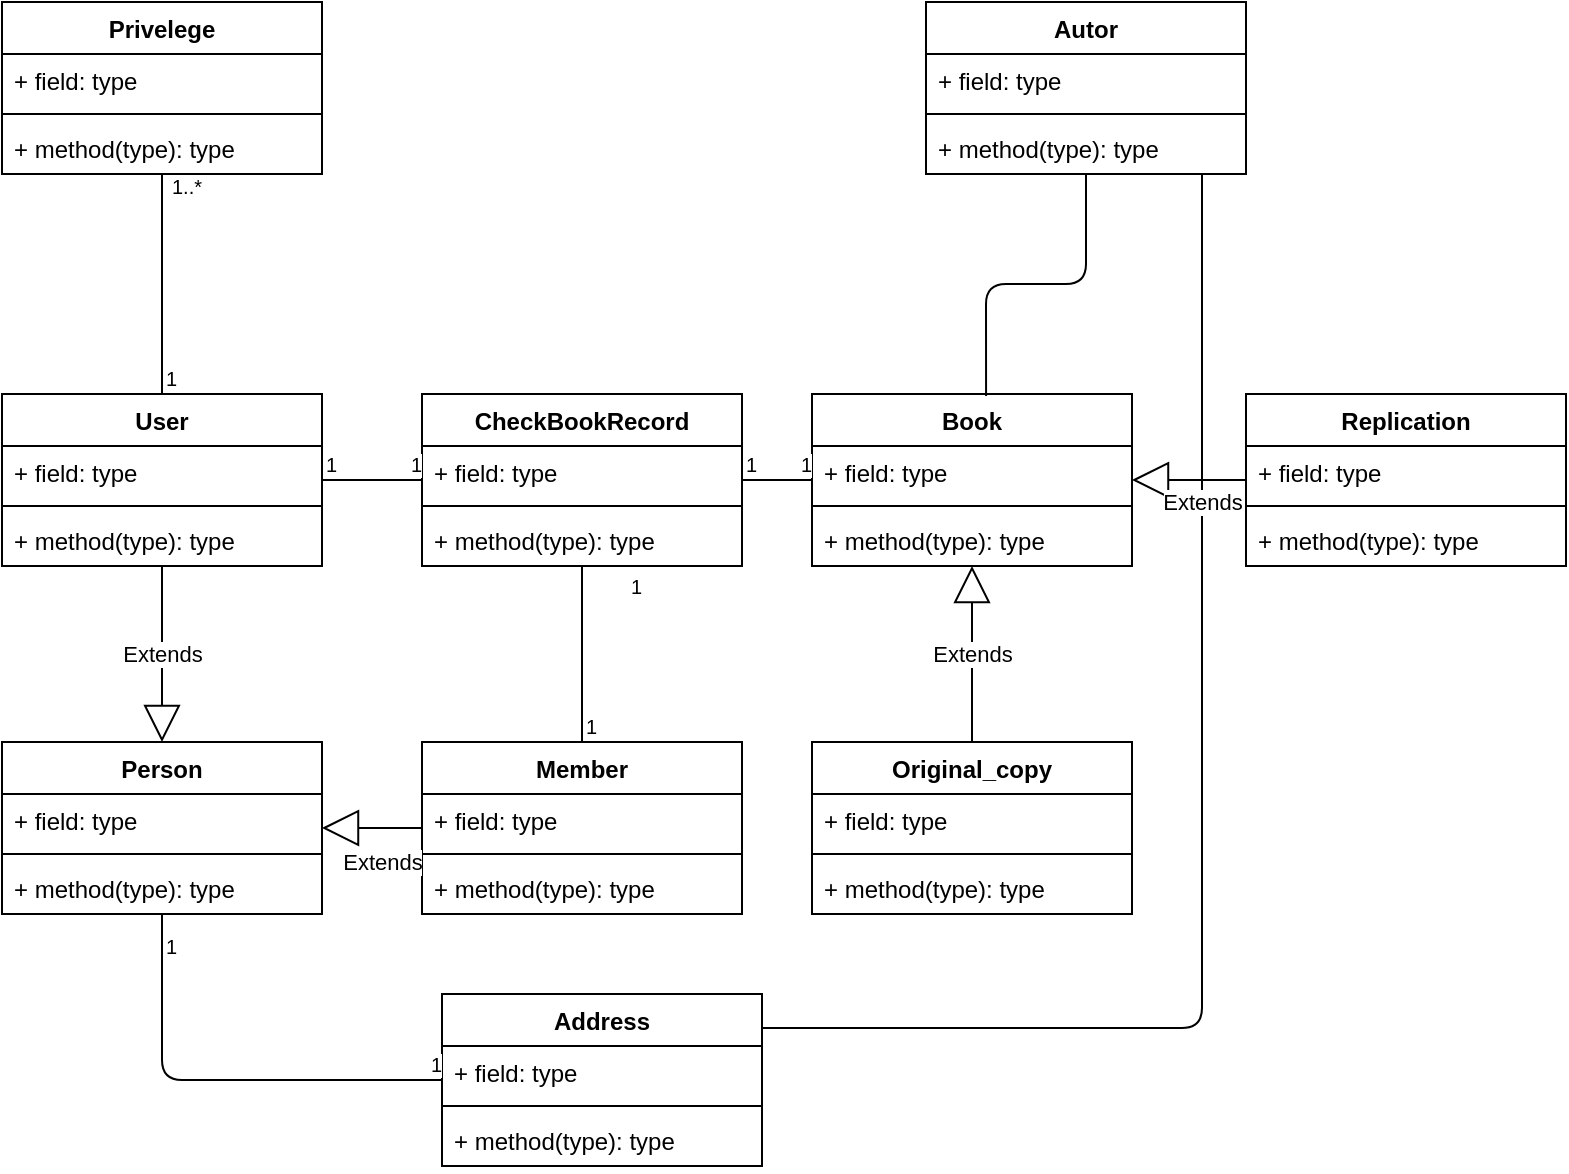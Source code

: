 <mxfile version="10.7.4" type="github"><diagram id="iXSFMXbiOs3qlZJm6Xzc" name="Page-1"><mxGraphModel dx="758" dy="402" grid="1" gridSize="10" guides="1" tooltips="1" connect="1" arrows="1" fold="1" page="1" pageScale="1" pageWidth="850" pageHeight="1100" math="0" shadow="0"><root><mxCell id="0"/><mxCell id="1" parent="0"/><mxCell id="MIeeI1GsHasWqm7fxkSZ-1" value="Privelege" style="swimlane;fontStyle=1;align=center;verticalAlign=top;childLayout=stackLayout;horizontal=1;startSize=26;horizontalStack=0;resizeParent=1;resizeParentMax=0;resizeLast=0;collapsible=1;marginBottom=0;" parent="1" vertex="1"><mxGeometry x="20" y="20" width="160" height="86" as="geometry"/></mxCell><mxCell id="MIeeI1GsHasWqm7fxkSZ-2" value="+ field: type" style="text;strokeColor=none;fillColor=none;align=left;verticalAlign=top;spacingLeft=4;spacingRight=4;overflow=hidden;rotatable=0;points=[[0,0.5],[1,0.5]];portConstraint=eastwest;" parent="MIeeI1GsHasWqm7fxkSZ-1" vertex="1"><mxGeometry y="26" width="160" height="26" as="geometry"/></mxCell><mxCell id="MIeeI1GsHasWqm7fxkSZ-3" value="" style="line;strokeWidth=1;fillColor=none;align=left;verticalAlign=middle;spacingTop=-1;spacingLeft=3;spacingRight=3;rotatable=0;labelPosition=right;points=[];portConstraint=eastwest;" parent="MIeeI1GsHasWqm7fxkSZ-1" vertex="1"><mxGeometry y="52" width="160" height="8" as="geometry"/></mxCell><mxCell id="MIeeI1GsHasWqm7fxkSZ-4" value="+ method(type): type" style="text;strokeColor=none;fillColor=none;align=left;verticalAlign=top;spacingLeft=4;spacingRight=4;overflow=hidden;rotatable=0;points=[[0,0.5],[1,0.5]];portConstraint=eastwest;" parent="MIeeI1GsHasWqm7fxkSZ-1" vertex="1"><mxGeometry y="60" width="160" height="26" as="geometry"/></mxCell><mxCell id="MIeeI1GsHasWqm7fxkSZ-5" value="User" style="swimlane;fontStyle=1;align=center;verticalAlign=top;childLayout=stackLayout;horizontal=1;startSize=26;horizontalStack=0;resizeParent=1;resizeParentMax=0;resizeLast=0;collapsible=1;marginBottom=0;" parent="1" vertex="1"><mxGeometry x="20" y="216" width="160" height="86" as="geometry"/></mxCell><mxCell id="MIeeI1GsHasWqm7fxkSZ-6" value="+ field: type" style="text;strokeColor=none;fillColor=none;align=left;verticalAlign=top;spacingLeft=4;spacingRight=4;overflow=hidden;rotatable=0;points=[[0,0.5],[1,0.5]];portConstraint=eastwest;" parent="MIeeI1GsHasWqm7fxkSZ-5" vertex="1"><mxGeometry y="26" width="160" height="26" as="geometry"/></mxCell><mxCell id="MIeeI1GsHasWqm7fxkSZ-7" value="" style="line;strokeWidth=1;fillColor=none;align=left;verticalAlign=middle;spacingTop=-1;spacingLeft=3;spacingRight=3;rotatable=0;labelPosition=right;points=[];portConstraint=eastwest;" parent="MIeeI1GsHasWqm7fxkSZ-5" vertex="1"><mxGeometry y="52" width="160" height="8" as="geometry"/></mxCell><mxCell id="MIeeI1GsHasWqm7fxkSZ-8" value="+ method(type): type" style="text;strokeColor=none;fillColor=none;align=left;verticalAlign=top;spacingLeft=4;spacingRight=4;overflow=hidden;rotatable=0;points=[[0,0.5],[1,0.5]];portConstraint=eastwest;" parent="MIeeI1GsHasWqm7fxkSZ-5" vertex="1"><mxGeometry y="60" width="160" height="26" as="geometry"/></mxCell><mxCell id="MIeeI1GsHasWqm7fxkSZ-9" value="Person" style="swimlane;fontStyle=1;align=center;verticalAlign=top;childLayout=stackLayout;horizontal=1;startSize=26;horizontalStack=0;resizeParent=1;resizeParentMax=0;resizeLast=0;collapsible=1;marginBottom=0;" parent="1" vertex="1"><mxGeometry x="20" y="390" width="160" height="86" as="geometry"/></mxCell><mxCell id="MIeeI1GsHasWqm7fxkSZ-10" value="+ field: type" style="text;strokeColor=none;fillColor=none;align=left;verticalAlign=top;spacingLeft=4;spacingRight=4;overflow=hidden;rotatable=0;points=[[0,0.5],[1,0.5]];portConstraint=eastwest;" parent="MIeeI1GsHasWqm7fxkSZ-9" vertex="1"><mxGeometry y="26" width="160" height="26" as="geometry"/></mxCell><mxCell id="MIeeI1GsHasWqm7fxkSZ-11" value="" style="line;strokeWidth=1;fillColor=none;align=left;verticalAlign=middle;spacingTop=-1;spacingLeft=3;spacingRight=3;rotatable=0;labelPosition=right;points=[];portConstraint=eastwest;" parent="MIeeI1GsHasWqm7fxkSZ-9" vertex="1"><mxGeometry y="52" width="160" height="8" as="geometry"/></mxCell><mxCell id="MIeeI1GsHasWqm7fxkSZ-12" value="+ method(type): type" style="text;strokeColor=none;fillColor=none;align=left;verticalAlign=top;spacingLeft=4;spacingRight=4;overflow=hidden;rotatable=0;points=[[0,0.5],[1,0.5]];portConstraint=eastwest;" parent="MIeeI1GsHasWqm7fxkSZ-9" vertex="1"><mxGeometry y="60" width="160" height="26" as="geometry"/></mxCell><mxCell id="MIeeI1GsHasWqm7fxkSZ-13" value="Address" style="swimlane;fontStyle=1;align=center;verticalAlign=top;childLayout=stackLayout;horizontal=1;startSize=26;horizontalStack=0;resizeParent=1;resizeParentMax=0;resizeLast=0;collapsible=1;marginBottom=0;" parent="1" vertex="1"><mxGeometry x="240" y="516" width="160" height="86" as="geometry"/></mxCell><mxCell id="MIeeI1GsHasWqm7fxkSZ-14" value="+ field: type" style="text;strokeColor=none;fillColor=none;align=left;verticalAlign=top;spacingLeft=4;spacingRight=4;overflow=hidden;rotatable=0;points=[[0,0.5],[1,0.5]];portConstraint=eastwest;" parent="MIeeI1GsHasWqm7fxkSZ-13" vertex="1"><mxGeometry y="26" width="160" height="26" as="geometry"/></mxCell><mxCell id="MIeeI1GsHasWqm7fxkSZ-15" value="" style="line;strokeWidth=1;fillColor=none;align=left;verticalAlign=middle;spacingTop=-1;spacingLeft=3;spacingRight=3;rotatable=0;labelPosition=right;points=[];portConstraint=eastwest;" parent="MIeeI1GsHasWqm7fxkSZ-13" vertex="1"><mxGeometry y="52" width="160" height="8" as="geometry"/></mxCell><mxCell id="MIeeI1GsHasWqm7fxkSZ-16" value="+ method(type): type" style="text;strokeColor=none;fillColor=none;align=left;verticalAlign=top;spacingLeft=4;spacingRight=4;overflow=hidden;rotatable=0;points=[[0,0.5],[1,0.5]];portConstraint=eastwest;" parent="MIeeI1GsHasWqm7fxkSZ-13" vertex="1"><mxGeometry y="60" width="160" height="26" as="geometry"/></mxCell><mxCell id="MIeeI1GsHasWqm7fxkSZ-17" value="CheckBookRecord" style="swimlane;fontStyle=1;align=center;verticalAlign=top;childLayout=stackLayout;horizontal=1;startSize=26;horizontalStack=0;resizeParent=1;resizeParentMax=0;resizeLast=0;collapsible=1;marginBottom=0;" parent="1" vertex="1"><mxGeometry x="230" y="216" width="160" height="86" as="geometry"/></mxCell><mxCell id="MIeeI1GsHasWqm7fxkSZ-18" value="+ field: type" style="text;strokeColor=none;fillColor=none;align=left;verticalAlign=top;spacingLeft=4;spacingRight=4;overflow=hidden;rotatable=0;points=[[0,0.5],[1,0.5]];portConstraint=eastwest;" parent="MIeeI1GsHasWqm7fxkSZ-17" vertex="1"><mxGeometry y="26" width="160" height="26" as="geometry"/></mxCell><mxCell id="MIeeI1GsHasWqm7fxkSZ-19" value="" style="line;strokeWidth=1;fillColor=none;align=left;verticalAlign=middle;spacingTop=-1;spacingLeft=3;spacingRight=3;rotatable=0;labelPosition=right;points=[];portConstraint=eastwest;" parent="MIeeI1GsHasWqm7fxkSZ-17" vertex="1"><mxGeometry y="52" width="160" height="8" as="geometry"/></mxCell><mxCell id="MIeeI1GsHasWqm7fxkSZ-20" value="+ method(type): type" style="text;strokeColor=none;fillColor=none;align=left;verticalAlign=top;spacingLeft=4;spacingRight=4;overflow=hidden;rotatable=0;points=[[0,0.5],[1,0.5]];portConstraint=eastwest;" parent="MIeeI1GsHasWqm7fxkSZ-17" vertex="1"><mxGeometry y="60" width="160" height="26" as="geometry"/></mxCell><mxCell id="MIeeI1GsHasWqm7fxkSZ-21" value="Member" style="swimlane;fontStyle=1;align=center;verticalAlign=top;childLayout=stackLayout;horizontal=1;startSize=26;horizontalStack=0;resizeParent=1;resizeParentMax=0;resizeLast=0;collapsible=1;marginBottom=0;" parent="1" vertex="1"><mxGeometry x="230" y="390" width="160" height="86" as="geometry"/></mxCell><mxCell id="MIeeI1GsHasWqm7fxkSZ-22" value="+ field: type" style="text;strokeColor=none;fillColor=none;align=left;verticalAlign=top;spacingLeft=4;spacingRight=4;overflow=hidden;rotatable=0;points=[[0,0.5],[1,0.5]];portConstraint=eastwest;" parent="MIeeI1GsHasWqm7fxkSZ-21" vertex="1"><mxGeometry y="26" width="160" height="26" as="geometry"/></mxCell><mxCell id="MIeeI1GsHasWqm7fxkSZ-23" value="" style="line;strokeWidth=1;fillColor=none;align=left;verticalAlign=middle;spacingTop=-1;spacingLeft=3;spacingRight=3;rotatable=0;labelPosition=right;points=[];portConstraint=eastwest;" parent="MIeeI1GsHasWqm7fxkSZ-21" vertex="1"><mxGeometry y="52" width="160" height="8" as="geometry"/></mxCell><mxCell id="MIeeI1GsHasWqm7fxkSZ-24" value="+ method(type): type" style="text;strokeColor=none;fillColor=none;align=left;verticalAlign=top;spacingLeft=4;spacingRight=4;overflow=hidden;rotatable=0;points=[[0,0.5],[1,0.5]];portConstraint=eastwest;" parent="MIeeI1GsHasWqm7fxkSZ-21" vertex="1"><mxGeometry y="60" width="160" height="26" as="geometry"/></mxCell><mxCell id="MIeeI1GsHasWqm7fxkSZ-25" value="Book" style="swimlane;fontStyle=1;align=center;verticalAlign=top;childLayout=stackLayout;horizontal=1;startSize=26;horizontalStack=0;resizeParent=1;resizeParentMax=0;resizeLast=0;collapsible=1;marginBottom=0;" parent="1" vertex="1"><mxGeometry x="425" y="216" width="160" height="86" as="geometry"/></mxCell><mxCell id="MIeeI1GsHasWqm7fxkSZ-26" value="+ field: type" style="text;strokeColor=none;fillColor=none;align=left;verticalAlign=top;spacingLeft=4;spacingRight=4;overflow=hidden;rotatable=0;points=[[0,0.5],[1,0.5]];portConstraint=eastwest;" parent="MIeeI1GsHasWqm7fxkSZ-25" vertex="1"><mxGeometry y="26" width="160" height="26" as="geometry"/></mxCell><mxCell id="MIeeI1GsHasWqm7fxkSZ-27" value="" style="line;strokeWidth=1;fillColor=none;align=left;verticalAlign=middle;spacingTop=-1;spacingLeft=3;spacingRight=3;rotatable=0;labelPosition=right;points=[];portConstraint=eastwest;" parent="MIeeI1GsHasWqm7fxkSZ-25" vertex="1"><mxGeometry y="52" width="160" height="8" as="geometry"/></mxCell><mxCell id="MIeeI1GsHasWqm7fxkSZ-28" value="+ method(type): type" style="text;strokeColor=none;fillColor=none;align=left;verticalAlign=top;spacingLeft=4;spacingRight=4;overflow=hidden;rotatable=0;points=[[0,0.5],[1,0.5]];portConstraint=eastwest;" parent="MIeeI1GsHasWqm7fxkSZ-25" vertex="1"><mxGeometry y="60" width="160" height="26" as="geometry"/></mxCell><mxCell id="MIeeI1GsHasWqm7fxkSZ-29" value="Autor" style="swimlane;fontStyle=1;align=center;verticalAlign=top;childLayout=stackLayout;horizontal=1;startSize=26;horizontalStack=0;resizeParent=1;resizeParentMax=0;resizeLast=0;collapsible=1;marginBottom=0;" parent="1" vertex="1"><mxGeometry x="482" y="20" width="160" height="86" as="geometry"/></mxCell><mxCell id="MIeeI1GsHasWqm7fxkSZ-30" value="+ field: type" style="text;strokeColor=none;fillColor=none;align=left;verticalAlign=top;spacingLeft=4;spacingRight=4;overflow=hidden;rotatable=0;points=[[0,0.5],[1,0.5]];portConstraint=eastwest;" parent="MIeeI1GsHasWqm7fxkSZ-29" vertex="1"><mxGeometry y="26" width="160" height="26" as="geometry"/></mxCell><mxCell id="MIeeI1GsHasWqm7fxkSZ-31" value="" style="line;strokeWidth=1;fillColor=none;align=left;verticalAlign=middle;spacingTop=-1;spacingLeft=3;spacingRight=3;rotatable=0;labelPosition=right;points=[];portConstraint=eastwest;" parent="MIeeI1GsHasWqm7fxkSZ-29" vertex="1"><mxGeometry y="52" width="160" height="8" as="geometry"/></mxCell><mxCell id="MIeeI1GsHasWqm7fxkSZ-32" value="+ method(type): type" style="text;strokeColor=none;fillColor=none;align=left;verticalAlign=top;spacingLeft=4;spacingRight=4;overflow=hidden;rotatable=0;points=[[0,0.5],[1,0.5]];portConstraint=eastwest;" parent="MIeeI1GsHasWqm7fxkSZ-29" vertex="1"><mxGeometry y="60" width="160" height="26" as="geometry"/></mxCell><mxCell id="MIeeI1GsHasWqm7fxkSZ-33" value="Original_copy" style="swimlane;fontStyle=1;align=center;verticalAlign=top;childLayout=stackLayout;horizontal=1;startSize=26;horizontalStack=0;resizeParent=1;resizeParentMax=0;resizeLast=0;collapsible=1;marginBottom=0;" parent="1" vertex="1"><mxGeometry x="425" y="390" width="160" height="86" as="geometry"/></mxCell><mxCell id="MIeeI1GsHasWqm7fxkSZ-34" value="+ field: type" style="text;strokeColor=none;fillColor=none;align=left;verticalAlign=top;spacingLeft=4;spacingRight=4;overflow=hidden;rotatable=0;points=[[0,0.5],[1,0.5]];portConstraint=eastwest;" parent="MIeeI1GsHasWqm7fxkSZ-33" vertex="1"><mxGeometry y="26" width="160" height="26" as="geometry"/></mxCell><mxCell id="MIeeI1GsHasWqm7fxkSZ-35" value="" style="line;strokeWidth=1;fillColor=none;align=left;verticalAlign=middle;spacingTop=-1;spacingLeft=3;spacingRight=3;rotatable=0;labelPosition=right;points=[];portConstraint=eastwest;" parent="MIeeI1GsHasWqm7fxkSZ-33" vertex="1"><mxGeometry y="52" width="160" height="8" as="geometry"/></mxCell><mxCell id="MIeeI1GsHasWqm7fxkSZ-36" value="+ method(type): type" style="text;strokeColor=none;fillColor=none;align=left;verticalAlign=top;spacingLeft=4;spacingRight=4;overflow=hidden;rotatable=0;points=[[0,0.5],[1,0.5]];portConstraint=eastwest;" parent="MIeeI1GsHasWqm7fxkSZ-33" vertex="1"><mxGeometry y="60" width="160" height="26" as="geometry"/></mxCell><mxCell id="MIeeI1GsHasWqm7fxkSZ-37" value="Replication" style="swimlane;fontStyle=1;align=center;verticalAlign=top;childLayout=stackLayout;horizontal=1;startSize=26;horizontalStack=0;resizeParent=1;resizeParentMax=0;resizeLast=0;collapsible=1;marginBottom=0;" parent="1" vertex="1"><mxGeometry x="642" y="216" width="160" height="86" as="geometry"/></mxCell><mxCell id="MIeeI1GsHasWqm7fxkSZ-38" value="+ field: type" style="text;strokeColor=none;fillColor=none;align=left;verticalAlign=top;spacingLeft=4;spacingRight=4;overflow=hidden;rotatable=0;points=[[0,0.5],[1,0.5]];portConstraint=eastwest;" parent="MIeeI1GsHasWqm7fxkSZ-37" vertex="1"><mxGeometry y="26" width="160" height="26" as="geometry"/></mxCell><mxCell id="MIeeI1GsHasWqm7fxkSZ-39" value="" style="line;strokeWidth=1;fillColor=none;align=left;verticalAlign=middle;spacingTop=-1;spacingLeft=3;spacingRight=3;rotatable=0;labelPosition=right;points=[];portConstraint=eastwest;" parent="MIeeI1GsHasWqm7fxkSZ-37" vertex="1"><mxGeometry y="52" width="160" height="8" as="geometry"/></mxCell><mxCell id="MIeeI1GsHasWqm7fxkSZ-40" value="+ method(type): type" style="text;strokeColor=none;fillColor=none;align=left;verticalAlign=top;spacingLeft=4;spacingRight=4;overflow=hidden;rotatable=0;points=[[0,0.5],[1,0.5]];portConstraint=eastwest;" parent="MIeeI1GsHasWqm7fxkSZ-37" vertex="1"><mxGeometry y="60" width="160" height="26" as="geometry"/></mxCell><mxCell id="MIeeI1GsHasWqm7fxkSZ-47" value="" style="endArrow=none;html=1;edgeStyle=orthogonalEdgeStyle;" parent="1" source="MIeeI1GsHasWqm7fxkSZ-13" target="MIeeI1GsHasWqm7fxkSZ-29" edge="1"><mxGeometry relative="1" as="geometry"><mxPoint x="320" y="93" as="sourcePoint"/><mxPoint x="480" y="93" as="targetPoint"/><Array as="points"><mxPoint x="620" y="533"/></Array></mxGeometry></mxCell><mxCell id="MIeeI1GsHasWqm7fxkSZ-59" value="Extends" style="endArrow=block;endSize=16;endFill=0;html=1;exitX=0.5;exitY=0;exitDx=0;exitDy=0;" parent="1" source="MIeeI1GsHasWqm7fxkSZ-33" target="MIeeI1GsHasWqm7fxkSZ-25" edge="1"><mxGeometry width="160" relative="1" as="geometry"><mxPoint x="425" y="350" as="sourcePoint"/><mxPoint x="585" y="350" as="targetPoint"/></mxGeometry></mxCell><mxCell id="MIeeI1GsHasWqm7fxkSZ-60" value="Extends" style="endArrow=block;endSize=16;endFill=0;html=1;" parent="1" source="MIeeI1GsHasWqm7fxkSZ-37" target="MIeeI1GsHasWqm7fxkSZ-25" edge="1"><mxGeometry x="-0.228" y="11" width="160" relative="1" as="geometry"><mxPoint x="540" y="258" as="sourcePoint"/><mxPoint x="700" y="258" as="targetPoint"/><mxPoint as="offset"/></mxGeometry></mxCell><mxCell id="MIeeI1GsHasWqm7fxkSZ-61" value="Extends" style="endArrow=block;endSize=16;endFill=0;html=1;" parent="1" source="MIeeI1GsHasWqm7fxkSZ-5" target="MIeeI1GsHasWqm7fxkSZ-9" edge="1"><mxGeometry width="160" relative="1" as="geometry"><mxPoint x="20" y="340" as="sourcePoint"/><mxPoint x="180" y="340" as="targetPoint"/></mxGeometry></mxCell><mxCell id="MIeeI1GsHasWqm7fxkSZ-62" value="Extends" style="endArrow=block;endSize=16;endFill=0;html=1;" parent="1" source="MIeeI1GsHasWqm7fxkSZ-21" target="MIeeI1GsHasWqm7fxkSZ-9" edge="1"><mxGeometry x="-0.2" y="17" width="160" relative="1" as="geometry"><mxPoint x="150" y="400" as="sourcePoint"/><mxPoint x="310" y="400" as="targetPoint"/><mxPoint as="offset"/></mxGeometry></mxCell><mxCell id="MIeeI1GsHasWqm7fxkSZ-63" value="" style="endArrow=none;html=1;edgeStyle=orthogonalEdgeStyle;entryX=0.544;entryY=0.012;entryDx=0;entryDy=0;entryPerimeter=0;" parent="1" source="MIeeI1GsHasWqm7fxkSZ-29" target="MIeeI1GsHasWqm7fxkSZ-25" edge="1"><mxGeometry relative="1" as="geometry"><mxPoint x="450" y="160" as="sourcePoint"/><mxPoint x="610" y="160" as="targetPoint"/></mxGeometry></mxCell><mxCell id="MIeeI1GsHasWqm7fxkSZ-71" value="" style="endArrow=none;html=1;edgeStyle=orthogonalEdgeStyle;" parent="1" source="MIeeI1GsHasWqm7fxkSZ-9" target="MIeeI1GsHasWqm7fxkSZ-13" edge="1"><mxGeometry relative="1" as="geometry"><mxPoint x="70" y="530" as="sourcePoint"/><mxPoint x="230" y="530" as="targetPoint"/><Array as="points"><mxPoint x="100" y="559"/></Array></mxGeometry></mxCell><mxCell id="MIeeI1GsHasWqm7fxkSZ-72" value="1" style="resizable=0;html=1;align=left;verticalAlign=bottom;labelBackgroundColor=#ffffff;fontSize=10;" parent="MIeeI1GsHasWqm7fxkSZ-71" connectable="0" vertex="1"><mxGeometry x="-1" relative="1" as="geometry"><mxPoint y="24" as="offset"/></mxGeometry></mxCell><mxCell id="MIeeI1GsHasWqm7fxkSZ-73" value="1" style="resizable=0;html=1;align=right;verticalAlign=bottom;labelBackgroundColor=#ffffff;fontSize=10;" parent="MIeeI1GsHasWqm7fxkSZ-71" connectable="0" vertex="1"><mxGeometry x="1" relative="1" as="geometry"/></mxCell><mxCell id="MIeeI1GsHasWqm7fxkSZ-75" value="" style="endArrow=none;html=1;edgeStyle=orthogonalEdgeStyle;exitX=0.5;exitY=0;exitDx=0;exitDy=0;" parent="1" source="MIeeI1GsHasWqm7fxkSZ-5" target="MIeeI1GsHasWqm7fxkSZ-1" edge="1"><mxGeometry relative="1" as="geometry"><mxPoint x="20" y="170" as="sourcePoint"/><mxPoint x="180" y="170" as="targetPoint"/></mxGeometry></mxCell><mxCell id="MIeeI1GsHasWqm7fxkSZ-76" value="1" style="resizable=0;html=1;align=left;verticalAlign=bottom;labelBackgroundColor=#ffffff;fontSize=10;" parent="MIeeI1GsHasWqm7fxkSZ-75" connectable="0" vertex="1"><mxGeometry x="-1" relative="1" as="geometry"/></mxCell><mxCell id="MIeeI1GsHasWqm7fxkSZ-77" value="1..*" style="resizable=0;html=1;align=right;verticalAlign=bottom;labelBackgroundColor=#ffffff;fontSize=10;" parent="MIeeI1GsHasWqm7fxkSZ-75" connectable="0" vertex="1"><mxGeometry x="1" relative="1" as="geometry"><mxPoint x="20" y="14" as="offset"/></mxGeometry></mxCell><mxCell id="MIeeI1GsHasWqm7fxkSZ-78" value="" style="endArrow=none;html=1;edgeStyle=orthogonalEdgeStyle;" parent="1" source="MIeeI1GsHasWqm7fxkSZ-5" target="MIeeI1GsHasWqm7fxkSZ-17" edge="1"><mxGeometry relative="1" as="geometry"><mxPoint x="130" y="255" as="sourcePoint"/><mxPoint x="290" y="255" as="targetPoint"/></mxGeometry></mxCell><mxCell id="MIeeI1GsHasWqm7fxkSZ-79" value="1" style="resizable=0;html=1;align=left;verticalAlign=bottom;labelBackgroundColor=#ffffff;fontSize=10;" parent="MIeeI1GsHasWqm7fxkSZ-78" connectable="0" vertex="1"><mxGeometry x="-1" relative="1" as="geometry"/></mxCell><mxCell id="MIeeI1GsHasWqm7fxkSZ-80" value="1" style="resizable=0;html=1;align=right;verticalAlign=bottom;labelBackgroundColor=#ffffff;fontSize=10;" parent="MIeeI1GsHasWqm7fxkSZ-78" connectable="0" vertex="1"><mxGeometry x="1" relative="1" as="geometry"/></mxCell><mxCell id="MIeeI1GsHasWqm7fxkSZ-81" value="" style="endArrow=none;html=1;edgeStyle=orthogonalEdgeStyle;" parent="1" source="MIeeI1GsHasWqm7fxkSZ-17" target="MIeeI1GsHasWqm7fxkSZ-25" edge="1"><mxGeometry relative="1" as="geometry"><mxPoint x="345" y="230" as="sourcePoint"/><mxPoint x="505" y="230" as="targetPoint"/></mxGeometry></mxCell><mxCell id="MIeeI1GsHasWqm7fxkSZ-82" value="1" style="resizable=0;html=1;align=left;verticalAlign=bottom;labelBackgroundColor=#ffffff;fontSize=10;" parent="MIeeI1GsHasWqm7fxkSZ-81" connectable="0" vertex="1"><mxGeometry x="-1" relative="1" as="geometry"/></mxCell><mxCell id="MIeeI1GsHasWqm7fxkSZ-83" value="1" style="resizable=0;html=1;align=right;verticalAlign=bottom;labelBackgroundColor=#ffffff;fontSize=10;" parent="MIeeI1GsHasWqm7fxkSZ-81" connectable="0" vertex="1"><mxGeometry x="1" relative="1" as="geometry"/></mxCell><mxCell id="MIeeI1GsHasWqm7fxkSZ-84" value="" style="endArrow=none;html=1;edgeStyle=orthogonalEdgeStyle;" parent="1" source="MIeeI1GsHasWqm7fxkSZ-21" target="MIeeI1GsHasWqm7fxkSZ-17" edge="1"><mxGeometry relative="1" as="geometry"><mxPoint x="240" y="345.5" as="sourcePoint"/><mxPoint x="400" y="345.5" as="targetPoint"/></mxGeometry></mxCell><mxCell id="MIeeI1GsHasWqm7fxkSZ-85" value="1" style="resizable=0;html=1;align=left;verticalAlign=bottom;labelBackgroundColor=#ffffff;fontSize=10;" parent="MIeeI1GsHasWqm7fxkSZ-84" connectable="0" vertex="1"><mxGeometry x="-1" relative="1" as="geometry"/></mxCell><mxCell id="MIeeI1GsHasWqm7fxkSZ-86" value="1" style="resizable=0;html=1;align=right;verticalAlign=bottom;labelBackgroundColor=#ffffff;fontSize=10;" parent="MIeeI1GsHasWqm7fxkSZ-84" connectable="0" vertex="1"><mxGeometry x="1" relative="1" as="geometry"><mxPoint x="30" y="18" as="offset"/></mxGeometry></mxCell></root></mxGraphModel></diagram></mxfile>